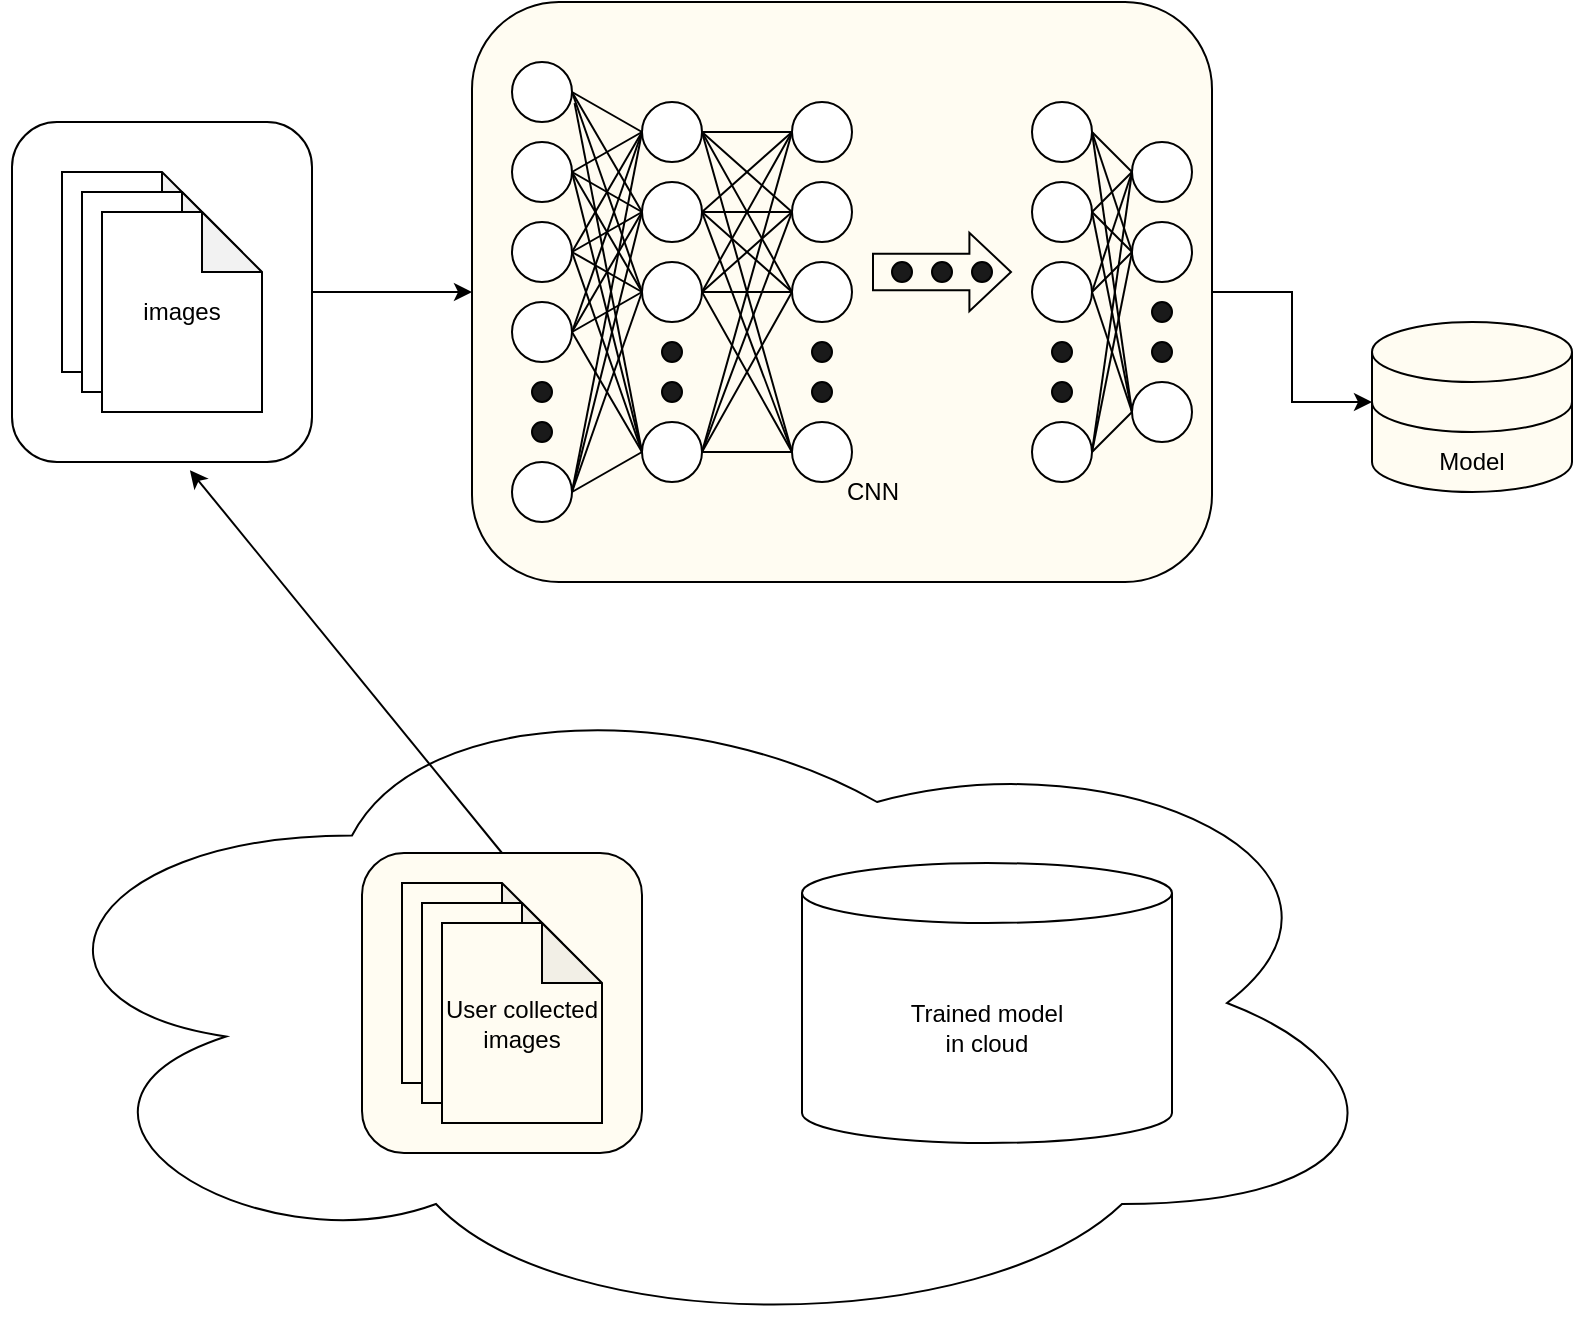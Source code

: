<mxfile version="20.3.3" type="github">
  <diagram id="wiXpB0R6hGRi7Ds9r7dI" name="Page-1">
    <mxGraphModel dx="1360" dy="766" grid="1" gridSize="10" guides="1" tooltips="1" connect="1" arrows="1" fold="1" page="1" pageScale="1" pageWidth="850" pageHeight="1100" math="0" shadow="0">
      <root>
        <mxCell id="0" />
        <mxCell id="1" parent="0" />
        <mxCell id="cO-cEEbj9-mgOrdGgHa7-172" value="" style="group" vertex="1" connectable="0" parent="1">
          <mxGeometry x="35" y="50" width="780" height="290" as="geometry" />
        </mxCell>
        <mxCell id="cO-cEEbj9-mgOrdGgHa7-8" value="" style="group" vertex="1" connectable="0" parent="cO-cEEbj9-mgOrdGgHa7-172">
          <mxGeometry y="60" width="150" height="170" as="geometry" />
        </mxCell>
        <mxCell id="cO-cEEbj9-mgOrdGgHa7-5" value="" style="rounded=1;whiteSpace=wrap;html=1;" vertex="1" parent="cO-cEEbj9-mgOrdGgHa7-8">
          <mxGeometry width="150" height="170" as="geometry" />
        </mxCell>
        <mxCell id="cO-cEEbj9-mgOrdGgHa7-2" value="" style="shape=note;whiteSpace=wrap;html=1;backgroundOutline=1;darkOpacity=0.05;" vertex="1" parent="cO-cEEbj9-mgOrdGgHa7-8">
          <mxGeometry x="25" y="25" width="80" height="100" as="geometry" />
        </mxCell>
        <mxCell id="cO-cEEbj9-mgOrdGgHa7-3" value="" style="shape=note;whiteSpace=wrap;html=1;backgroundOutline=1;darkOpacity=0.05;" vertex="1" parent="cO-cEEbj9-mgOrdGgHa7-8">
          <mxGeometry x="35" y="35" width="80" height="100" as="geometry" />
        </mxCell>
        <mxCell id="cO-cEEbj9-mgOrdGgHa7-4" value="images" style="shape=note;whiteSpace=wrap;html=1;backgroundOutline=1;darkOpacity=0.05;" vertex="1" parent="cO-cEEbj9-mgOrdGgHa7-8">
          <mxGeometry x="45" y="45" width="80" height="100" as="geometry" />
        </mxCell>
        <mxCell id="cO-cEEbj9-mgOrdGgHa7-165" value="" style="group" vertex="1" connectable="0" parent="cO-cEEbj9-mgOrdGgHa7-172">
          <mxGeometry x="680" y="160" width="100" height="85" as="geometry" />
        </mxCell>
        <mxCell id="cO-cEEbj9-mgOrdGgHa7-162" value="" style="shape=cylinder3;whiteSpace=wrap;html=1;boundedLbl=1;backgroundOutline=1;size=15;fillColor=#FFFCF2;" vertex="1" parent="cO-cEEbj9-mgOrdGgHa7-165">
          <mxGeometry y="5" width="100" height="80" as="geometry" />
        </mxCell>
        <mxCell id="cO-cEEbj9-mgOrdGgHa7-164" value="" style="shape=cylinder3;whiteSpace=wrap;html=1;boundedLbl=1;backgroundOutline=1;size=15;fillColor=#FFFCF2;" vertex="1" parent="cO-cEEbj9-mgOrdGgHa7-165">
          <mxGeometry width="100" height="55" as="geometry" />
        </mxCell>
        <mxCell id="cO-cEEbj9-mgOrdGgHa7-166" value="Model" style="text;html=1;strokeColor=none;fillColor=none;align=center;verticalAlign=middle;whiteSpace=wrap;rounded=0;" vertex="1" parent="cO-cEEbj9-mgOrdGgHa7-165">
          <mxGeometry x="20" y="55" width="60" height="30" as="geometry" />
        </mxCell>
        <mxCell id="cO-cEEbj9-mgOrdGgHa7-169" value="" style="group" vertex="1" connectable="0" parent="cO-cEEbj9-mgOrdGgHa7-172">
          <mxGeometry x="230" width="370" height="290" as="geometry" />
        </mxCell>
        <mxCell id="cO-cEEbj9-mgOrdGgHa7-167" value="" style="rounded=1;whiteSpace=wrap;html=1;fillColor=#FFFCF2;" vertex="1" parent="cO-cEEbj9-mgOrdGgHa7-169">
          <mxGeometry width="370" height="290" as="geometry" />
        </mxCell>
        <mxCell id="cO-cEEbj9-mgOrdGgHa7-160" value="" style="group" vertex="1" connectable="0" parent="cO-cEEbj9-mgOrdGgHa7-169">
          <mxGeometry x="20" y="30" width="340" height="230" as="geometry" />
        </mxCell>
        <mxCell id="cO-cEEbj9-mgOrdGgHa7-86" value="" style="group" vertex="1" connectable="0" parent="cO-cEEbj9-mgOrdGgHa7-160">
          <mxGeometry x="190" y="100" width="50" height="10" as="geometry" />
        </mxCell>
        <mxCell id="cO-cEEbj9-mgOrdGgHa7-84" value="" style="group" vertex="1" connectable="0" parent="cO-cEEbj9-mgOrdGgHa7-86">
          <mxGeometry width="50" height="10" as="geometry" />
        </mxCell>
        <mxCell id="cO-cEEbj9-mgOrdGgHa7-72" value="" style="ellipse;whiteSpace=wrap;html=1;aspect=fixed;fillColor=#1A1A1A;" vertex="1" parent="cO-cEEbj9-mgOrdGgHa7-84">
          <mxGeometry width="10" height="10" as="geometry" />
        </mxCell>
        <mxCell id="cO-cEEbj9-mgOrdGgHa7-73" value="" style="ellipse;whiteSpace=wrap;html=1;aspect=fixed;fillColor=#1A1A1A;" vertex="1" parent="cO-cEEbj9-mgOrdGgHa7-84">
          <mxGeometry x="20" width="10" height="10" as="geometry" />
        </mxCell>
        <mxCell id="cO-cEEbj9-mgOrdGgHa7-75" value="" style="ellipse;whiteSpace=wrap;html=1;aspect=fixed;fillColor=#1A1A1A;" vertex="1" parent="cO-cEEbj9-mgOrdGgHa7-84">
          <mxGeometry x="40" width="10" height="10" as="geometry" />
        </mxCell>
        <mxCell id="cO-cEEbj9-mgOrdGgHa7-145" value="" style="shape=flexArrow;endArrow=classic;html=1;rounded=0;width=18.286;endSize=6.6;" edge="1" parent="cO-cEEbj9-mgOrdGgHa7-84">
          <mxGeometry width="50" height="50" relative="1" as="geometry">
            <mxPoint x="-10" y="5" as="sourcePoint" />
            <mxPoint x="60" y="5" as="targetPoint" />
          </mxGeometry>
        </mxCell>
        <mxCell id="cO-cEEbj9-mgOrdGgHa7-85" style="edgeStyle=orthogonalEdgeStyle;rounded=0;orthogonalLoop=1;jettySize=auto;html=1;exitX=0;exitY=0;exitDx=0;exitDy=0;" edge="1" parent="cO-cEEbj9-mgOrdGgHa7-86" source="cO-cEEbj9-mgOrdGgHa7-73">
          <mxGeometry relative="1" as="geometry">
            <mxPoint x="21.286" y="1.714" as="targetPoint" />
          </mxGeometry>
        </mxCell>
        <mxCell id="cO-cEEbj9-mgOrdGgHa7-158" value="" style="group" vertex="1" connectable="0" parent="cO-cEEbj9-mgOrdGgHa7-160">
          <mxGeometry x="260" y="20" width="80" height="190" as="geometry" />
        </mxCell>
        <mxCell id="cO-cEEbj9-mgOrdGgHa7-47" value="" style="group" vertex="1" connectable="0" parent="cO-cEEbj9-mgOrdGgHa7-158">
          <mxGeometry x="50" y="20" width="30" height="150" as="geometry" />
        </mxCell>
        <mxCell id="cO-cEEbj9-mgOrdGgHa7-19" value="" style="ellipse;whiteSpace=wrap;html=1;aspect=fixed;" vertex="1" parent="cO-cEEbj9-mgOrdGgHa7-47">
          <mxGeometry y="120" width="30" height="30" as="geometry" />
        </mxCell>
        <mxCell id="cO-cEEbj9-mgOrdGgHa7-29" value="" style="ellipse;whiteSpace=wrap;html=1;aspect=fixed;" vertex="1" parent="cO-cEEbj9-mgOrdGgHa7-47">
          <mxGeometry width="30" height="30" as="geometry" />
        </mxCell>
        <mxCell id="cO-cEEbj9-mgOrdGgHa7-30" value="" style="ellipse;whiteSpace=wrap;html=1;aspect=fixed;" vertex="1" parent="cO-cEEbj9-mgOrdGgHa7-47">
          <mxGeometry y="40" width="30" height="30" as="geometry" />
        </mxCell>
        <mxCell id="cO-cEEbj9-mgOrdGgHa7-65" value="" style="group" vertex="1" connectable="0" parent="cO-cEEbj9-mgOrdGgHa7-47">
          <mxGeometry x="10" y="80" width="10" height="30" as="geometry" />
        </mxCell>
        <mxCell id="cO-cEEbj9-mgOrdGgHa7-66" value="" style="ellipse;whiteSpace=wrap;html=1;aspect=fixed;fillColor=#1A1A1A;" vertex="1" parent="cO-cEEbj9-mgOrdGgHa7-65">
          <mxGeometry width="10" height="10" as="geometry" />
        </mxCell>
        <mxCell id="cO-cEEbj9-mgOrdGgHa7-67" value="" style="ellipse;whiteSpace=wrap;html=1;aspect=fixed;fillColor=#1A1A1A;" vertex="1" parent="cO-cEEbj9-mgOrdGgHa7-65">
          <mxGeometry y="20" width="10" height="10" as="geometry" />
        </mxCell>
        <mxCell id="cO-cEEbj9-mgOrdGgHa7-88" value="" style="group" vertex="1" connectable="0" parent="cO-cEEbj9-mgOrdGgHa7-158">
          <mxGeometry width="30" height="190" as="geometry" />
        </mxCell>
        <mxCell id="cO-cEEbj9-mgOrdGgHa7-89" value="" style="ellipse;whiteSpace=wrap;html=1;aspect=fixed;" vertex="1" parent="cO-cEEbj9-mgOrdGgHa7-88">
          <mxGeometry y="80" width="30" height="30" as="geometry" />
        </mxCell>
        <mxCell id="cO-cEEbj9-mgOrdGgHa7-90" value="" style="ellipse;whiteSpace=wrap;html=1;aspect=fixed;" vertex="1" parent="cO-cEEbj9-mgOrdGgHa7-88">
          <mxGeometry width="30" height="30" as="geometry" />
        </mxCell>
        <mxCell id="cO-cEEbj9-mgOrdGgHa7-91" value="" style="ellipse;whiteSpace=wrap;html=1;aspect=fixed;" vertex="1" parent="cO-cEEbj9-mgOrdGgHa7-88">
          <mxGeometry y="40" width="30" height="30" as="geometry" />
        </mxCell>
        <mxCell id="cO-cEEbj9-mgOrdGgHa7-92" value="" style="ellipse;whiteSpace=wrap;html=1;aspect=fixed;" vertex="1" parent="cO-cEEbj9-mgOrdGgHa7-88">
          <mxGeometry y="160" width="30" height="30" as="geometry" />
        </mxCell>
        <mxCell id="cO-cEEbj9-mgOrdGgHa7-93" value="" style="group" vertex="1" connectable="0" parent="cO-cEEbj9-mgOrdGgHa7-88">
          <mxGeometry x="10" y="120" width="10" height="30" as="geometry" />
        </mxCell>
        <mxCell id="cO-cEEbj9-mgOrdGgHa7-94" value="" style="ellipse;whiteSpace=wrap;html=1;aspect=fixed;fillColor=#1A1A1A;" vertex="1" parent="cO-cEEbj9-mgOrdGgHa7-93">
          <mxGeometry width="10" height="10" as="geometry" />
        </mxCell>
        <mxCell id="cO-cEEbj9-mgOrdGgHa7-95" value="" style="ellipse;whiteSpace=wrap;html=1;aspect=fixed;fillColor=#1A1A1A;" vertex="1" parent="cO-cEEbj9-mgOrdGgHa7-93">
          <mxGeometry y="20" width="10" height="10" as="geometry" />
        </mxCell>
        <mxCell id="cO-cEEbj9-mgOrdGgHa7-146" value="" style="endArrow=none;html=1;rounded=0;exitX=1;exitY=0.5;exitDx=0;exitDy=0;entryX=0;entryY=0.5;entryDx=0;entryDy=0;" edge="1" parent="cO-cEEbj9-mgOrdGgHa7-158" source="cO-cEEbj9-mgOrdGgHa7-90" target="cO-cEEbj9-mgOrdGgHa7-29">
          <mxGeometry width="50" height="50" relative="1" as="geometry">
            <mxPoint x="-180" y="60" as="sourcePoint" />
            <mxPoint x="-130" y="10" as="targetPoint" />
          </mxGeometry>
        </mxCell>
        <mxCell id="cO-cEEbj9-mgOrdGgHa7-147" value="" style="endArrow=none;html=1;rounded=0;exitX=1;exitY=0.5;exitDx=0;exitDy=0;entryX=0;entryY=0.5;entryDx=0;entryDy=0;" edge="1" parent="cO-cEEbj9-mgOrdGgHa7-158" source="cO-cEEbj9-mgOrdGgHa7-91" target="cO-cEEbj9-mgOrdGgHa7-29">
          <mxGeometry width="50" height="50" relative="1" as="geometry">
            <mxPoint x="40.0" y="25" as="sourcePoint" />
            <mxPoint x="60.0" y="45" as="targetPoint" />
          </mxGeometry>
        </mxCell>
        <mxCell id="cO-cEEbj9-mgOrdGgHa7-148" value="" style="endArrow=none;html=1;rounded=0;exitX=1;exitY=0.5;exitDx=0;exitDy=0;entryX=0;entryY=0.5;entryDx=0;entryDy=0;" edge="1" parent="cO-cEEbj9-mgOrdGgHa7-158" source="cO-cEEbj9-mgOrdGgHa7-89" target="cO-cEEbj9-mgOrdGgHa7-29">
          <mxGeometry width="50" height="50" relative="1" as="geometry">
            <mxPoint x="40.0" y="65" as="sourcePoint" />
            <mxPoint x="60.0" y="45" as="targetPoint" />
          </mxGeometry>
        </mxCell>
        <mxCell id="cO-cEEbj9-mgOrdGgHa7-149" value="" style="endArrow=none;html=1;rounded=0;exitX=1;exitY=0.5;exitDx=0;exitDy=0;entryX=0;entryY=0.5;entryDx=0;entryDy=0;" edge="1" parent="cO-cEEbj9-mgOrdGgHa7-158" source="cO-cEEbj9-mgOrdGgHa7-92" target="cO-cEEbj9-mgOrdGgHa7-29">
          <mxGeometry width="50" height="50" relative="1" as="geometry">
            <mxPoint x="40.0" y="105" as="sourcePoint" />
            <mxPoint x="60.0" y="45" as="targetPoint" />
          </mxGeometry>
        </mxCell>
        <mxCell id="cO-cEEbj9-mgOrdGgHa7-150" value="" style="endArrow=none;html=1;rounded=0;exitX=0;exitY=0.5;exitDx=0;exitDy=0;entryX=1;entryY=0.5;entryDx=0;entryDy=0;" edge="1" parent="cO-cEEbj9-mgOrdGgHa7-158" source="cO-cEEbj9-mgOrdGgHa7-19" target="cO-cEEbj9-mgOrdGgHa7-90">
          <mxGeometry width="50" height="50" relative="1" as="geometry">
            <mxPoint x="40.0" y="185" as="sourcePoint" />
            <mxPoint x="60.0" y="45" as="targetPoint" />
          </mxGeometry>
        </mxCell>
        <mxCell id="cO-cEEbj9-mgOrdGgHa7-151" value="" style="endArrow=none;html=1;rounded=0;exitX=0;exitY=0.5;exitDx=0;exitDy=0;entryX=1;entryY=0.5;entryDx=0;entryDy=0;" edge="1" parent="cO-cEEbj9-mgOrdGgHa7-158" source="cO-cEEbj9-mgOrdGgHa7-19" target="cO-cEEbj9-mgOrdGgHa7-91">
          <mxGeometry width="50" height="50" relative="1" as="geometry">
            <mxPoint x="60.0" y="165" as="sourcePoint" />
            <mxPoint x="40.0" y="25" as="targetPoint" />
          </mxGeometry>
        </mxCell>
        <mxCell id="cO-cEEbj9-mgOrdGgHa7-152" value="" style="endArrow=none;html=1;rounded=0;exitX=0;exitY=0.5;exitDx=0;exitDy=0;entryX=1;entryY=0.5;entryDx=0;entryDy=0;" edge="1" parent="cO-cEEbj9-mgOrdGgHa7-158" source="cO-cEEbj9-mgOrdGgHa7-19" target="cO-cEEbj9-mgOrdGgHa7-89">
          <mxGeometry width="50" height="50" relative="1" as="geometry">
            <mxPoint x="60.0" y="165" as="sourcePoint" />
            <mxPoint x="40.0" y="65" as="targetPoint" />
          </mxGeometry>
        </mxCell>
        <mxCell id="cO-cEEbj9-mgOrdGgHa7-153" value="" style="endArrow=none;html=1;rounded=0;exitX=0;exitY=0.5;exitDx=0;exitDy=0;entryX=1;entryY=0.5;entryDx=0;entryDy=0;" edge="1" parent="cO-cEEbj9-mgOrdGgHa7-158" source="cO-cEEbj9-mgOrdGgHa7-19" target="cO-cEEbj9-mgOrdGgHa7-92">
          <mxGeometry width="50" height="50" relative="1" as="geometry">
            <mxPoint x="60.0" y="165" as="sourcePoint" />
            <mxPoint x="40.0" y="105" as="targetPoint" />
          </mxGeometry>
        </mxCell>
        <mxCell id="cO-cEEbj9-mgOrdGgHa7-154" value="" style="endArrow=none;html=1;rounded=0;exitX=0;exitY=0.5;exitDx=0;exitDy=0;entryX=1;entryY=0.5;entryDx=0;entryDy=0;" edge="1" parent="cO-cEEbj9-mgOrdGgHa7-158" source="cO-cEEbj9-mgOrdGgHa7-30" target="cO-cEEbj9-mgOrdGgHa7-89">
          <mxGeometry width="50" height="50" relative="1" as="geometry">
            <mxPoint x="60.0" y="165" as="sourcePoint" />
            <mxPoint x="40.0" y="185" as="targetPoint" />
          </mxGeometry>
        </mxCell>
        <mxCell id="cO-cEEbj9-mgOrdGgHa7-155" value="" style="endArrow=none;html=1;rounded=0;exitX=0;exitY=0.5;exitDx=0;exitDy=0;entryX=1;entryY=0.5;entryDx=0;entryDy=0;" edge="1" parent="cO-cEEbj9-mgOrdGgHa7-158" source="cO-cEEbj9-mgOrdGgHa7-30" target="cO-cEEbj9-mgOrdGgHa7-92">
          <mxGeometry width="50" height="50" relative="1" as="geometry">
            <mxPoint x="60.0" y="85" as="sourcePoint" />
            <mxPoint x="40.0" y="105" as="targetPoint" />
          </mxGeometry>
        </mxCell>
        <mxCell id="cO-cEEbj9-mgOrdGgHa7-156" value="" style="endArrow=none;html=1;rounded=0;exitX=0;exitY=0.5;exitDx=0;exitDy=0;entryX=1;entryY=0.5;entryDx=0;entryDy=0;" edge="1" parent="cO-cEEbj9-mgOrdGgHa7-158" source="cO-cEEbj9-mgOrdGgHa7-30" target="cO-cEEbj9-mgOrdGgHa7-91">
          <mxGeometry width="50" height="50" relative="1" as="geometry">
            <mxPoint x="60.0" y="85" as="sourcePoint" />
            <mxPoint x="40.0" y="185" as="targetPoint" />
          </mxGeometry>
        </mxCell>
        <mxCell id="cO-cEEbj9-mgOrdGgHa7-157" value="" style="endArrow=none;html=1;rounded=0;exitX=0;exitY=0.5;exitDx=0;exitDy=0;entryX=1;entryY=0.5;entryDx=0;entryDy=0;" edge="1" parent="cO-cEEbj9-mgOrdGgHa7-158" source="cO-cEEbj9-mgOrdGgHa7-30" target="cO-cEEbj9-mgOrdGgHa7-90">
          <mxGeometry width="50" height="50" relative="1" as="geometry">
            <mxPoint x="60.0" y="85" as="sourcePoint" />
            <mxPoint x="40.0" y="65" as="targetPoint" />
          </mxGeometry>
        </mxCell>
        <mxCell id="cO-cEEbj9-mgOrdGgHa7-159" value="" style="group" vertex="1" connectable="0" parent="cO-cEEbj9-mgOrdGgHa7-160">
          <mxGeometry width="170" height="230" as="geometry" />
        </mxCell>
        <mxCell id="cO-cEEbj9-mgOrdGgHa7-68" value="" style="group" vertex="1" connectable="0" parent="cO-cEEbj9-mgOrdGgHa7-159">
          <mxGeometry width="30" height="230" as="geometry" />
        </mxCell>
        <mxCell id="cO-cEEbj9-mgOrdGgHa7-14" value="" style="ellipse;whiteSpace=wrap;html=1;aspect=fixed;" vertex="1" parent="cO-cEEbj9-mgOrdGgHa7-68">
          <mxGeometry y="80" width="30" height="30" as="geometry" />
        </mxCell>
        <mxCell id="cO-cEEbj9-mgOrdGgHa7-20" value="" style="ellipse;whiteSpace=wrap;html=1;aspect=fixed;" vertex="1" parent="cO-cEEbj9-mgOrdGgHa7-68">
          <mxGeometry y="120" width="30" height="30" as="geometry" />
        </mxCell>
        <mxCell id="cO-cEEbj9-mgOrdGgHa7-21" value="" style="ellipse;whiteSpace=wrap;html=1;aspect=fixed;" vertex="1" parent="cO-cEEbj9-mgOrdGgHa7-68">
          <mxGeometry y="40" width="30" height="30" as="geometry" />
        </mxCell>
        <mxCell id="cO-cEEbj9-mgOrdGgHa7-27" value="" style="ellipse;whiteSpace=wrap;html=1;aspect=fixed;" vertex="1" parent="cO-cEEbj9-mgOrdGgHa7-68">
          <mxGeometry width="30" height="30" as="geometry" />
        </mxCell>
        <mxCell id="cO-cEEbj9-mgOrdGgHa7-28" value="" style="ellipse;whiteSpace=wrap;html=1;aspect=fixed;" vertex="1" parent="cO-cEEbj9-mgOrdGgHa7-68">
          <mxGeometry y="200" width="30" height="30" as="geometry" />
        </mxCell>
        <mxCell id="cO-cEEbj9-mgOrdGgHa7-61" value="" style="group" vertex="1" connectable="0" parent="cO-cEEbj9-mgOrdGgHa7-68">
          <mxGeometry x="10" y="160" width="10" height="30" as="geometry" />
        </mxCell>
        <mxCell id="cO-cEEbj9-mgOrdGgHa7-48" value="" style="ellipse;whiteSpace=wrap;html=1;aspect=fixed;fillColor=#1A1A1A;" vertex="1" parent="cO-cEEbj9-mgOrdGgHa7-61">
          <mxGeometry width="10" height="10" as="geometry" />
        </mxCell>
        <mxCell id="cO-cEEbj9-mgOrdGgHa7-49" value="" style="ellipse;whiteSpace=wrap;html=1;aspect=fixed;fillColor=#1A1A1A;" vertex="1" parent="cO-cEEbj9-mgOrdGgHa7-61">
          <mxGeometry y="20" width="10" height="10" as="geometry" />
        </mxCell>
        <mxCell id="cO-cEEbj9-mgOrdGgHa7-69" value="" style="group" vertex="1" connectable="0" parent="cO-cEEbj9-mgOrdGgHa7-159">
          <mxGeometry x="65" y="20" width="30" height="190" as="geometry" />
        </mxCell>
        <mxCell id="cO-cEEbj9-mgOrdGgHa7-15" value="" style="ellipse;whiteSpace=wrap;html=1;aspect=fixed;" vertex="1" parent="cO-cEEbj9-mgOrdGgHa7-69">
          <mxGeometry y="80" width="30" height="30" as="geometry" />
        </mxCell>
        <mxCell id="cO-cEEbj9-mgOrdGgHa7-16" value="" style="ellipse;whiteSpace=wrap;html=1;aspect=fixed;" vertex="1" parent="cO-cEEbj9-mgOrdGgHa7-69">
          <mxGeometry width="30" height="30" as="geometry" />
        </mxCell>
        <mxCell id="cO-cEEbj9-mgOrdGgHa7-18" value="" style="ellipse;whiteSpace=wrap;html=1;aspect=fixed;" vertex="1" parent="cO-cEEbj9-mgOrdGgHa7-69">
          <mxGeometry y="40" width="30" height="30" as="geometry" />
        </mxCell>
        <mxCell id="cO-cEEbj9-mgOrdGgHa7-26" value="" style="ellipse;whiteSpace=wrap;html=1;aspect=fixed;" vertex="1" parent="cO-cEEbj9-mgOrdGgHa7-69">
          <mxGeometry y="160" width="30" height="30" as="geometry" />
        </mxCell>
        <mxCell id="cO-cEEbj9-mgOrdGgHa7-62" value="" style="group" vertex="1" connectable="0" parent="cO-cEEbj9-mgOrdGgHa7-69">
          <mxGeometry x="10" y="120" width="10" height="30" as="geometry" />
        </mxCell>
        <mxCell id="cO-cEEbj9-mgOrdGgHa7-63" value="" style="ellipse;whiteSpace=wrap;html=1;aspect=fixed;fillColor=#1A1A1A;" vertex="1" parent="cO-cEEbj9-mgOrdGgHa7-62">
          <mxGeometry width="10" height="10" as="geometry" />
        </mxCell>
        <mxCell id="cO-cEEbj9-mgOrdGgHa7-64" value="" style="ellipse;whiteSpace=wrap;html=1;aspect=fixed;fillColor=#1A1A1A;" vertex="1" parent="cO-cEEbj9-mgOrdGgHa7-62">
          <mxGeometry y="20" width="10" height="10" as="geometry" />
        </mxCell>
        <mxCell id="cO-cEEbj9-mgOrdGgHa7-76" value="" style="group" vertex="1" connectable="0" parent="cO-cEEbj9-mgOrdGgHa7-159">
          <mxGeometry x="140" y="20" width="30" height="190" as="geometry" />
        </mxCell>
        <mxCell id="cO-cEEbj9-mgOrdGgHa7-77" value="" style="ellipse;whiteSpace=wrap;html=1;aspect=fixed;" vertex="1" parent="cO-cEEbj9-mgOrdGgHa7-76">
          <mxGeometry y="80" width="30" height="30" as="geometry" />
        </mxCell>
        <mxCell id="cO-cEEbj9-mgOrdGgHa7-78" value="" style="ellipse;whiteSpace=wrap;html=1;aspect=fixed;" vertex="1" parent="cO-cEEbj9-mgOrdGgHa7-76">
          <mxGeometry width="30" height="30" as="geometry" />
        </mxCell>
        <mxCell id="cO-cEEbj9-mgOrdGgHa7-79" value="" style="ellipse;whiteSpace=wrap;html=1;aspect=fixed;" vertex="1" parent="cO-cEEbj9-mgOrdGgHa7-76">
          <mxGeometry y="40" width="30" height="30" as="geometry" />
        </mxCell>
        <mxCell id="cO-cEEbj9-mgOrdGgHa7-80" value="" style="ellipse;whiteSpace=wrap;html=1;aspect=fixed;" vertex="1" parent="cO-cEEbj9-mgOrdGgHa7-76">
          <mxGeometry y="160" width="30" height="30" as="geometry" />
        </mxCell>
        <mxCell id="cO-cEEbj9-mgOrdGgHa7-81" value="" style="group" vertex="1" connectable="0" parent="cO-cEEbj9-mgOrdGgHa7-76">
          <mxGeometry x="10" y="120" width="10" height="30" as="geometry" />
        </mxCell>
        <mxCell id="cO-cEEbj9-mgOrdGgHa7-82" value="" style="ellipse;whiteSpace=wrap;html=1;aspect=fixed;fillColor=#1A1A1A;" vertex="1" parent="cO-cEEbj9-mgOrdGgHa7-81">
          <mxGeometry width="10" height="10" as="geometry" />
        </mxCell>
        <mxCell id="cO-cEEbj9-mgOrdGgHa7-83" value="" style="ellipse;whiteSpace=wrap;html=1;aspect=fixed;fillColor=#1A1A1A;" vertex="1" parent="cO-cEEbj9-mgOrdGgHa7-81">
          <mxGeometry y="20" width="10" height="10" as="geometry" />
        </mxCell>
        <mxCell id="cO-cEEbj9-mgOrdGgHa7-109" value="" style="endArrow=none;html=1;rounded=0;exitX=1;exitY=0.5;exitDx=0;exitDy=0;entryX=0;entryY=0.5;entryDx=0;entryDy=0;" edge="1" parent="cO-cEEbj9-mgOrdGgHa7-159" source="cO-cEEbj9-mgOrdGgHa7-27" target="cO-cEEbj9-mgOrdGgHa7-16">
          <mxGeometry width="50" height="50" relative="1" as="geometry">
            <mxPoint x="80" y="80" as="sourcePoint" />
            <mxPoint x="130" y="30" as="targetPoint" />
          </mxGeometry>
        </mxCell>
        <mxCell id="cO-cEEbj9-mgOrdGgHa7-110" value="" style="endArrow=none;html=1;rounded=0;exitX=1;exitY=0.5;exitDx=0;exitDy=0;entryX=0;entryY=0.5;entryDx=0;entryDy=0;" edge="1" parent="cO-cEEbj9-mgOrdGgHa7-159" source="cO-cEEbj9-mgOrdGgHa7-27" target="cO-cEEbj9-mgOrdGgHa7-18">
          <mxGeometry width="50" height="50" relative="1" as="geometry">
            <mxPoint x="40" y="25" as="sourcePoint" />
            <mxPoint x="75" y="45" as="targetPoint" />
          </mxGeometry>
        </mxCell>
        <mxCell id="cO-cEEbj9-mgOrdGgHa7-111" value="" style="endArrow=none;html=1;rounded=0;exitX=1;exitY=0.5;exitDx=0;exitDy=0;entryX=0;entryY=0.5;entryDx=0;entryDy=0;" edge="1" parent="cO-cEEbj9-mgOrdGgHa7-159" source="cO-cEEbj9-mgOrdGgHa7-27" target="cO-cEEbj9-mgOrdGgHa7-15">
          <mxGeometry width="50" height="50" relative="1" as="geometry">
            <mxPoint x="40" y="25" as="sourcePoint" />
            <mxPoint x="75" y="85" as="targetPoint" />
          </mxGeometry>
        </mxCell>
        <mxCell id="cO-cEEbj9-mgOrdGgHa7-112" value="" style="endArrow=none;html=1;rounded=0;exitX=1.043;exitY=0.686;exitDx=0;exitDy=0;entryX=0;entryY=0.5;entryDx=0;entryDy=0;exitPerimeter=0;" edge="1" parent="cO-cEEbj9-mgOrdGgHa7-159" source="cO-cEEbj9-mgOrdGgHa7-27" target="cO-cEEbj9-mgOrdGgHa7-26">
          <mxGeometry width="50" height="50" relative="1" as="geometry">
            <mxPoint x="40" y="25" as="sourcePoint" />
            <mxPoint x="75" y="125" as="targetPoint" />
          </mxGeometry>
        </mxCell>
        <mxCell id="cO-cEEbj9-mgOrdGgHa7-113" value="" style="endArrow=none;html=1;rounded=0;exitX=1;exitY=0.5;exitDx=0;exitDy=0;entryX=0;entryY=0.5;entryDx=0;entryDy=0;" edge="1" parent="cO-cEEbj9-mgOrdGgHa7-159" source="cO-cEEbj9-mgOrdGgHa7-21" target="cO-cEEbj9-mgOrdGgHa7-26">
          <mxGeometry width="50" height="50" relative="1" as="geometry">
            <mxPoint x="41.29" y="30.58" as="sourcePoint" />
            <mxPoint x="75" y="205" as="targetPoint" />
          </mxGeometry>
        </mxCell>
        <mxCell id="cO-cEEbj9-mgOrdGgHa7-114" value="" style="endArrow=none;html=1;rounded=0;entryX=0;entryY=0.5;entryDx=0;entryDy=0;exitX=1;exitY=0.5;exitDx=0;exitDy=0;" edge="1" parent="cO-cEEbj9-mgOrdGgHa7-159" source="cO-cEEbj9-mgOrdGgHa7-21" target="cO-cEEbj9-mgOrdGgHa7-15">
          <mxGeometry width="50" height="50" relative="1" as="geometry">
            <mxPoint x="30" y="60" as="sourcePoint" />
            <mxPoint x="75" y="205" as="targetPoint" />
          </mxGeometry>
        </mxCell>
        <mxCell id="cO-cEEbj9-mgOrdGgHa7-115" value="" style="endArrow=none;html=1;rounded=0;entryX=0;entryY=0.5;entryDx=0;entryDy=0;exitX=1;exitY=0.5;exitDx=0;exitDy=0;" edge="1" parent="cO-cEEbj9-mgOrdGgHa7-159" source="cO-cEEbj9-mgOrdGgHa7-21" target="cO-cEEbj9-mgOrdGgHa7-16">
          <mxGeometry width="50" height="50" relative="1" as="geometry">
            <mxPoint x="40" y="70" as="sourcePoint" />
            <mxPoint x="75" y="125" as="targetPoint" />
          </mxGeometry>
        </mxCell>
        <mxCell id="cO-cEEbj9-mgOrdGgHa7-116" value="" style="endArrow=none;html=1;rounded=0;entryX=0;entryY=0.5;entryDx=0;entryDy=0;exitX=1;exitY=0.5;exitDx=0;exitDy=0;" edge="1" parent="cO-cEEbj9-mgOrdGgHa7-159" source="cO-cEEbj9-mgOrdGgHa7-21" target="cO-cEEbj9-mgOrdGgHa7-18">
          <mxGeometry width="50" height="50" relative="1" as="geometry">
            <mxPoint x="40" y="65" as="sourcePoint" />
            <mxPoint x="75" y="45" as="targetPoint" />
          </mxGeometry>
        </mxCell>
        <mxCell id="cO-cEEbj9-mgOrdGgHa7-117" value="" style="endArrow=none;html=1;rounded=0;entryX=0;entryY=0.5;entryDx=0;entryDy=0;exitX=1;exitY=0.5;exitDx=0;exitDy=0;" edge="1" parent="cO-cEEbj9-mgOrdGgHa7-159" source="cO-cEEbj9-mgOrdGgHa7-14" target="cO-cEEbj9-mgOrdGgHa7-18">
          <mxGeometry width="50" height="50" relative="1" as="geometry">
            <mxPoint x="40" y="65" as="sourcePoint" />
            <mxPoint x="75" y="85" as="targetPoint" />
          </mxGeometry>
        </mxCell>
        <mxCell id="cO-cEEbj9-mgOrdGgHa7-118" value="" style="endArrow=none;html=1;rounded=0;entryX=0;entryY=0.5;entryDx=0;entryDy=0;exitX=1;exitY=0.5;exitDx=0;exitDy=0;" edge="1" parent="cO-cEEbj9-mgOrdGgHa7-159" source="cO-cEEbj9-mgOrdGgHa7-14" target="cO-cEEbj9-mgOrdGgHa7-16">
          <mxGeometry width="50" height="50" relative="1" as="geometry">
            <mxPoint x="40" y="105" as="sourcePoint" />
            <mxPoint x="75" y="85" as="targetPoint" />
          </mxGeometry>
        </mxCell>
        <mxCell id="cO-cEEbj9-mgOrdGgHa7-119" value="" style="endArrow=none;html=1;rounded=0;entryX=0;entryY=0.5;entryDx=0;entryDy=0;exitX=1;exitY=0.5;exitDx=0;exitDy=0;" edge="1" parent="cO-cEEbj9-mgOrdGgHa7-159" source="cO-cEEbj9-mgOrdGgHa7-14" target="cO-cEEbj9-mgOrdGgHa7-15">
          <mxGeometry width="50" height="50" relative="1" as="geometry">
            <mxPoint x="40" y="105" as="sourcePoint" />
            <mxPoint x="75" y="45" as="targetPoint" />
          </mxGeometry>
        </mxCell>
        <mxCell id="cO-cEEbj9-mgOrdGgHa7-120" value="" style="endArrow=none;html=1;rounded=0;entryX=0;entryY=0.5;entryDx=0;entryDy=0;exitX=1;exitY=0.5;exitDx=0;exitDy=0;" edge="1" parent="cO-cEEbj9-mgOrdGgHa7-159" source="cO-cEEbj9-mgOrdGgHa7-14" target="cO-cEEbj9-mgOrdGgHa7-26">
          <mxGeometry width="50" height="50" relative="1" as="geometry">
            <mxPoint x="40" y="105" as="sourcePoint" />
            <mxPoint x="75" y="125" as="targetPoint" />
          </mxGeometry>
        </mxCell>
        <mxCell id="cO-cEEbj9-mgOrdGgHa7-121" value="" style="endArrow=none;html=1;rounded=0;entryX=0;entryY=0.5;entryDx=0;entryDy=0;exitX=1;exitY=0.5;exitDx=0;exitDy=0;" edge="1" parent="cO-cEEbj9-mgOrdGgHa7-159" source="cO-cEEbj9-mgOrdGgHa7-20" target="cO-cEEbj9-mgOrdGgHa7-26">
          <mxGeometry width="50" height="50" relative="1" as="geometry">
            <mxPoint x="40" y="105" as="sourcePoint" />
            <mxPoint x="75" y="205" as="targetPoint" />
          </mxGeometry>
        </mxCell>
        <mxCell id="cO-cEEbj9-mgOrdGgHa7-122" value="" style="endArrow=none;html=1;rounded=0;entryX=0;entryY=0.5;entryDx=0;entryDy=0;exitX=1;exitY=0.5;exitDx=0;exitDy=0;" edge="1" parent="cO-cEEbj9-mgOrdGgHa7-159" source="cO-cEEbj9-mgOrdGgHa7-20" target="cO-cEEbj9-mgOrdGgHa7-15">
          <mxGeometry width="50" height="50" relative="1" as="geometry">
            <mxPoint x="40" y="145" as="sourcePoint" />
            <mxPoint x="75" y="205" as="targetPoint" />
          </mxGeometry>
        </mxCell>
        <mxCell id="cO-cEEbj9-mgOrdGgHa7-123" value="" style="endArrow=none;html=1;rounded=0;entryX=0;entryY=0.5;entryDx=0;entryDy=0;exitX=1;exitY=0.5;exitDx=0;exitDy=0;" edge="1" parent="cO-cEEbj9-mgOrdGgHa7-159" source="cO-cEEbj9-mgOrdGgHa7-20" target="cO-cEEbj9-mgOrdGgHa7-18">
          <mxGeometry width="50" height="50" relative="1" as="geometry">
            <mxPoint x="40" y="145" as="sourcePoint" />
            <mxPoint x="75" y="125" as="targetPoint" />
          </mxGeometry>
        </mxCell>
        <mxCell id="cO-cEEbj9-mgOrdGgHa7-124" value="" style="endArrow=none;html=1;rounded=0;entryX=0;entryY=0.5;entryDx=0;entryDy=0;exitX=1;exitY=0.5;exitDx=0;exitDy=0;" edge="1" parent="cO-cEEbj9-mgOrdGgHa7-159" source="cO-cEEbj9-mgOrdGgHa7-20" target="cO-cEEbj9-mgOrdGgHa7-16">
          <mxGeometry width="50" height="50" relative="1" as="geometry">
            <mxPoint x="40" y="145" as="sourcePoint" />
            <mxPoint x="75" y="85" as="targetPoint" />
          </mxGeometry>
        </mxCell>
        <mxCell id="cO-cEEbj9-mgOrdGgHa7-125" value="" style="endArrow=none;html=1;rounded=0;entryX=0;entryY=0.5;entryDx=0;entryDy=0;exitX=1;exitY=0.5;exitDx=0;exitDy=0;" edge="1" parent="cO-cEEbj9-mgOrdGgHa7-159" source="cO-cEEbj9-mgOrdGgHa7-28" target="cO-cEEbj9-mgOrdGgHa7-26">
          <mxGeometry width="50" height="50" relative="1" as="geometry">
            <mxPoint x="40" y="145" as="sourcePoint" />
            <mxPoint x="75" y="45" as="targetPoint" />
          </mxGeometry>
        </mxCell>
        <mxCell id="cO-cEEbj9-mgOrdGgHa7-126" value="" style="endArrow=none;html=1;rounded=0;entryX=0;entryY=0.5;entryDx=0;entryDy=0;exitX=1;exitY=0.5;exitDx=0;exitDy=0;" edge="1" parent="cO-cEEbj9-mgOrdGgHa7-159" source="cO-cEEbj9-mgOrdGgHa7-28" target="cO-cEEbj9-mgOrdGgHa7-15">
          <mxGeometry width="50" height="50" relative="1" as="geometry">
            <mxPoint x="40" y="225" as="sourcePoint" />
            <mxPoint x="75" y="205" as="targetPoint" />
          </mxGeometry>
        </mxCell>
        <mxCell id="cO-cEEbj9-mgOrdGgHa7-127" value="" style="endArrow=none;html=1;rounded=0;entryX=0;entryY=0.5;entryDx=0;entryDy=0;exitX=1;exitY=0.5;exitDx=0;exitDy=0;" edge="1" parent="cO-cEEbj9-mgOrdGgHa7-159" source="cO-cEEbj9-mgOrdGgHa7-28" target="cO-cEEbj9-mgOrdGgHa7-18">
          <mxGeometry width="50" height="50" relative="1" as="geometry">
            <mxPoint x="40" y="225" as="sourcePoint" />
            <mxPoint x="75" y="125" as="targetPoint" />
          </mxGeometry>
        </mxCell>
        <mxCell id="cO-cEEbj9-mgOrdGgHa7-128" value="" style="endArrow=none;html=1;rounded=0;entryX=0;entryY=0.5;entryDx=0;entryDy=0;exitX=1;exitY=0.5;exitDx=0;exitDy=0;" edge="1" parent="cO-cEEbj9-mgOrdGgHa7-159" source="cO-cEEbj9-mgOrdGgHa7-28" target="cO-cEEbj9-mgOrdGgHa7-16">
          <mxGeometry width="50" height="50" relative="1" as="geometry">
            <mxPoint x="40" y="225" as="sourcePoint" />
            <mxPoint x="75" y="85" as="targetPoint" />
          </mxGeometry>
        </mxCell>
        <mxCell id="cO-cEEbj9-mgOrdGgHa7-129" value="" style="endArrow=none;html=1;rounded=0;entryX=0;entryY=0.5;entryDx=0;entryDy=0;exitX=1;exitY=0.5;exitDx=0;exitDy=0;" edge="1" parent="cO-cEEbj9-mgOrdGgHa7-159" source="cO-cEEbj9-mgOrdGgHa7-26" target="cO-cEEbj9-mgOrdGgHa7-80">
          <mxGeometry width="50" height="50" relative="1" as="geometry">
            <mxPoint x="50" y="235" as="sourcePoint" />
            <mxPoint x="85" y="95" as="targetPoint" />
          </mxGeometry>
        </mxCell>
        <mxCell id="cO-cEEbj9-mgOrdGgHa7-130" value="" style="endArrow=none;html=1;rounded=0;entryX=0;entryY=0.5;entryDx=0;entryDy=0;exitX=1;exitY=0.5;exitDx=0;exitDy=0;" edge="1" parent="cO-cEEbj9-mgOrdGgHa7-159" source="cO-cEEbj9-mgOrdGgHa7-26" target="cO-cEEbj9-mgOrdGgHa7-77">
          <mxGeometry width="50" height="50" relative="1" as="geometry">
            <mxPoint x="105" y="205" as="sourcePoint" />
            <mxPoint x="150.0" y="205" as="targetPoint" />
          </mxGeometry>
        </mxCell>
        <mxCell id="cO-cEEbj9-mgOrdGgHa7-131" value="" style="endArrow=none;html=1;rounded=0;entryX=0;entryY=0.5;entryDx=0;entryDy=0;exitX=1;exitY=0.5;exitDx=0;exitDy=0;" edge="1" parent="cO-cEEbj9-mgOrdGgHa7-159" source="cO-cEEbj9-mgOrdGgHa7-26" target="cO-cEEbj9-mgOrdGgHa7-79">
          <mxGeometry width="50" height="50" relative="1" as="geometry">
            <mxPoint x="105" y="205" as="sourcePoint" />
            <mxPoint x="150.0" y="125" as="targetPoint" />
          </mxGeometry>
        </mxCell>
        <mxCell id="cO-cEEbj9-mgOrdGgHa7-132" value="" style="endArrow=none;html=1;rounded=0;entryX=0;entryY=0.5;entryDx=0;entryDy=0;exitX=1;exitY=0.5;exitDx=0;exitDy=0;" edge="1" parent="cO-cEEbj9-mgOrdGgHa7-159" source="cO-cEEbj9-mgOrdGgHa7-15" target="cO-cEEbj9-mgOrdGgHa7-78">
          <mxGeometry width="50" height="50" relative="1" as="geometry">
            <mxPoint x="105" y="205" as="sourcePoint" />
            <mxPoint x="150.0" y="85" as="targetPoint" />
          </mxGeometry>
        </mxCell>
        <mxCell id="cO-cEEbj9-mgOrdGgHa7-133" value="" style="endArrow=none;html=1;rounded=0;entryX=0;entryY=0.5;entryDx=0;entryDy=0;exitX=1;exitY=0.5;exitDx=0;exitDy=0;" edge="1" parent="cO-cEEbj9-mgOrdGgHa7-159" source="cO-cEEbj9-mgOrdGgHa7-18" target="cO-cEEbj9-mgOrdGgHa7-78">
          <mxGeometry width="50" height="50" relative="1" as="geometry">
            <mxPoint x="105" y="125" as="sourcePoint" />
            <mxPoint x="150.42" y="48.87" as="targetPoint" />
          </mxGeometry>
        </mxCell>
        <mxCell id="cO-cEEbj9-mgOrdGgHa7-134" value="" style="endArrow=none;html=1;rounded=0;entryX=0;entryY=0.5;entryDx=0;entryDy=0;exitX=1;exitY=0.5;exitDx=0;exitDy=0;" edge="1" parent="cO-cEEbj9-mgOrdGgHa7-159" source="cO-cEEbj9-mgOrdGgHa7-16" target="cO-cEEbj9-mgOrdGgHa7-79">
          <mxGeometry width="50" height="50" relative="1" as="geometry">
            <mxPoint x="105" y="85" as="sourcePoint" />
            <mxPoint x="150.0" y="45" as="targetPoint" />
          </mxGeometry>
        </mxCell>
        <mxCell id="cO-cEEbj9-mgOrdGgHa7-135" value="" style="endArrow=none;html=1;rounded=0;entryX=0;entryY=0.5;entryDx=0;entryDy=0;exitX=1;exitY=0.5;exitDx=0;exitDy=0;" edge="1" parent="cO-cEEbj9-mgOrdGgHa7-159" source="cO-cEEbj9-mgOrdGgHa7-16" target="cO-cEEbj9-mgOrdGgHa7-78">
          <mxGeometry width="50" height="50" relative="1" as="geometry">
            <mxPoint x="115" y="95" as="sourcePoint" />
            <mxPoint x="160.0" y="55" as="targetPoint" />
          </mxGeometry>
        </mxCell>
        <mxCell id="cO-cEEbj9-mgOrdGgHa7-136" value="" style="endArrow=none;html=1;rounded=0;entryX=0;entryY=0.5;entryDx=0;entryDy=0;exitX=1;exitY=0.5;exitDx=0;exitDy=0;" edge="1" parent="cO-cEEbj9-mgOrdGgHa7-159" source="cO-cEEbj9-mgOrdGgHa7-18" target="cO-cEEbj9-mgOrdGgHa7-79">
          <mxGeometry width="50" height="50" relative="1" as="geometry">
            <mxPoint x="105" y="45" as="sourcePoint" />
            <mxPoint x="150.0" y="45" as="targetPoint" />
          </mxGeometry>
        </mxCell>
        <mxCell id="cO-cEEbj9-mgOrdGgHa7-137" value="" style="endArrow=none;html=1;rounded=0;entryX=0;entryY=0.5;entryDx=0;entryDy=0;exitX=1;exitY=0.5;exitDx=0;exitDy=0;" edge="1" parent="cO-cEEbj9-mgOrdGgHa7-159" source="cO-cEEbj9-mgOrdGgHa7-15" target="cO-cEEbj9-mgOrdGgHa7-77">
          <mxGeometry width="50" height="50" relative="1" as="geometry">
            <mxPoint x="105" y="85" as="sourcePoint" />
            <mxPoint x="150.0" y="85" as="targetPoint" />
          </mxGeometry>
        </mxCell>
        <mxCell id="cO-cEEbj9-mgOrdGgHa7-138" value="" style="endArrow=none;html=1;rounded=0;entryX=0;entryY=0.5;entryDx=0;entryDy=0;exitX=1;exitY=0.5;exitDx=0;exitDy=0;" edge="1" parent="cO-cEEbj9-mgOrdGgHa7-159" source="cO-cEEbj9-mgOrdGgHa7-15" target="cO-cEEbj9-mgOrdGgHa7-79">
          <mxGeometry width="50" height="50" relative="1" as="geometry">
            <mxPoint x="105" y="125" as="sourcePoint" />
            <mxPoint x="150.0" y="125" as="targetPoint" />
          </mxGeometry>
        </mxCell>
        <mxCell id="cO-cEEbj9-mgOrdGgHa7-139" value="" style="endArrow=none;html=1;rounded=0;entryX=0;entryY=0.5;entryDx=0;entryDy=0;exitX=1;exitY=0.5;exitDx=0;exitDy=0;" edge="1" parent="cO-cEEbj9-mgOrdGgHa7-159" source="cO-cEEbj9-mgOrdGgHa7-15" target="cO-cEEbj9-mgOrdGgHa7-80">
          <mxGeometry width="50" height="50" relative="1" as="geometry">
            <mxPoint x="105" y="125" as="sourcePoint" />
            <mxPoint x="150.0" y="85" as="targetPoint" />
          </mxGeometry>
        </mxCell>
        <mxCell id="cO-cEEbj9-mgOrdGgHa7-140" value="" style="endArrow=none;html=1;rounded=0;entryX=0;entryY=0.5;entryDx=0;entryDy=0;exitX=1;exitY=0.5;exitDx=0;exitDy=0;" edge="1" parent="cO-cEEbj9-mgOrdGgHa7-159" source="cO-cEEbj9-mgOrdGgHa7-26" target="cO-cEEbj9-mgOrdGgHa7-78">
          <mxGeometry width="50" height="50" relative="1" as="geometry">
            <mxPoint x="105" y="125" as="sourcePoint" />
            <mxPoint x="150.0" y="205" as="targetPoint" />
          </mxGeometry>
        </mxCell>
        <mxCell id="cO-cEEbj9-mgOrdGgHa7-141" value="" style="endArrow=none;html=1;rounded=0;entryX=0;entryY=0.5;entryDx=0;entryDy=0;exitX=1;exitY=0.5;exitDx=0;exitDy=0;" edge="1" parent="cO-cEEbj9-mgOrdGgHa7-159" source="cO-cEEbj9-mgOrdGgHa7-18" target="cO-cEEbj9-mgOrdGgHa7-77">
          <mxGeometry width="50" height="50" relative="1" as="geometry">
            <mxPoint x="105" y="45" as="sourcePoint" />
            <mxPoint x="150.0" y="85" as="targetPoint" />
          </mxGeometry>
        </mxCell>
        <mxCell id="cO-cEEbj9-mgOrdGgHa7-142" value="" style="endArrow=none;html=1;rounded=0;entryX=0;entryY=0.5;entryDx=0;entryDy=0;exitX=1;exitY=0.5;exitDx=0;exitDy=0;" edge="1" parent="cO-cEEbj9-mgOrdGgHa7-159" source="cO-cEEbj9-mgOrdGgHa7-18" target="cO-cEEbj9-mgOrdGgHa7-80">
          <mxGeometry width="50" height="50" relative="1" as="geometry">
            <mxPoint x="105" y="85" as="sourcePoint" />
            <mxPoint x="150.0" y="125" as="targetPoint" />
          </mxGeometry>
        </mxCell>
        <mxCell id="cO-cEEbj9-mgOrdGgHa7-143" value="" style="endArrow=none;html=1;rounded=0;entryX=0;entryY=0.5;entryDx=0;entryDy=0;exitX=1;exitY=0.5;exitDx=0;exitDy=0;" edge="1" parent="cO-cEEbj9-mgOrdGgHa7-159" source="cO-cEEbj9-mgOrdGgHa7-16" target="cO-cEEbj9-mgOrdGgHa7-80">
          <mxGeometry width="50" height="50" relative="1" as="geometry">
            <mxPoint x="105" y="85" as="sourcePoint" />
            <mxPoint x="150.0" y="205" as="targetPoint" />
          </mxGeometry>
        </mxCell>
        <mxCell id="cO-cEEbj9-mgOrdGgHa7-144" value="" style="endArrow=none;html=1;rounded=0;entryX=0;entryY=0.5;entryDx=0;entryDy=0;exitX=1;exitY=0.5;exitDx=0;exitDy=0;" edge="1" parent="cO-cEEbj9-mgOrdGgHa7-159" source="cO-cEEbj9-mgOrdGgHa7-16" target="cO-cEEbj9-mgOrdGgHa7-77">
          <mxGeometry width="50" height="50" relative="1" as="geometry">
            <mxPoint x="105" y="45" as="sourcePoint" />
            <mxPoint x="150.0" y="205" as="targetPoint" />
          </mxGeometry>
        </mxCell>
        <mxCell id="cO-cEEbj9-mgOrdGgHa7-161" value="CNN" style="text;html=1;align=center;verticalAlign=middle;resizable=0;points=[];autosize=1;strokeColor=none;fillColor=none;" vertex="1" parent="cO-cEEbj9-mgOrdGgHa7-160">
          <mxGeometry x="155" y="200" width="50" height="30" as="geometry" />
        </mxCell>
        <mxCell id="cO-cEEbj9-mgOrdGgHa7-170" style="edgeStyle=orthogonalEdgeStyle;rounded=0;orthogonalLoop=1;jettySize=auto;html=1;exitX=1;exitY=0.5;exitDx=0;exitDy=0;entryX=0;entryY=0.5;entryDx=0;entryDy=0;" edge="1" parent="cO-cEEbj9-mgOrdGgHa7-172" source="cO-cEEbj9-mgOrdGgHa7-5" target="cO-cEEbj9-mgOrdGgHa7-167">
          <mxGeometry relative="1" as="geometry" />
        </mxCell>
        <mxCell id="cO-cEEbj9-mgOrdGgHa7-171" style="edgeStyle=orthogonalEdgeStyle;rounded=0;orthogonalLoop=1;jettySize=auto;html=1;exitX=1;exitY=0.5;exitDx=0;exitDy=0;entryX=0;entryY=1;entryDx=0;entryDy=-15;entryPerimeter=0;" edge="1" parent="cO-cEEbj9-mgOrdGgHa7-172" source="cO-cEEbj9-mgOrdGgHa7-167" target="cO-cEEbj9-mgOrdGgHa7-164">
          <mxGeometry relative="1" as="geometry" />
        </mxCell>
        <mxCell id="cO-cEEbj9-mgOrdGgHa7-179" value="" style="group" vertex="1" connectable="0" parent="1">
          <mxGeometry x="30" y="383" width="700" height="335" as="geometry" />
        </mxCell>
        <mxCell id="cO-cEEbj9-mgOrdGgHa7-6" value="" style="ellipse;shape=cloud;whiteSpace=wrap;html=1;" vertex="1" parent="cO-cEEbj9-mgOrdGgHa7-179">
          <mxGeometry width="700" height="335" as="geometry" />
        </mxCell>
        <mxCell id="cO-cEEbj9-mgOrdGgHa7-1" value="Trained model&lt;br&gt;in cloud" style="shape=cylinder3;whiteSpace=wrap;html=1;boundedLbl=1;backgroundOutline=1;size=15;" vertex="1" parent="cO-cEEbj9-mgOrdGgHa7-179">
          <mxGeometry x="400" y="97.5" width="185" height="140" as="geometry" />
        </mxCell>
        <mxCell id="cO-cEEbj9-mgOrdGgHa7-178" value="" style="group" vertex="1" connectable="0" parent="cO-cEEbj9-mgOrdGgHa7-179">
          <mxGeometry x="180" y="92.5" width="140" height="150" as="geometry" />
        </mxCell>
        <mxCell id="cO-cEEbj9-mgOrdGgHa7-173" value="" style="rounded=1;whiteSpace=wrap;html=1;fillColor=#FFFCF2;" vertex="1" parent="cO-cEEbj9-mgOrdGgHa7-178">
          <mxGeometry width="140" height="150" as="geometry" />
        </mxCell>
        <mxCell id="cO-cEEbj9-mgOrdGgHa7-174" value="" style="shape=note;whiteSpace=wrap;html=1;backgroundOutline=1;darkOpacity=0.05;fillColor=#FFFCF2;" vertex="1" parent="cO-cEEbj9-mgOrdGgHa7-178">
          <mxGeometry x="20" y="15" width="80" height="100" as="geometry" />
        </mxCell>
        <mxCell id="cO-cEEbj9-mgOrdGgHa7-175" value="" style="shape=note;whiteSpace=wrap;html=1;backgroundOutline=1;darkOpacity=0.05;fillColor=#FFFCF2;" vertex="1" parent="cO-cEEbj9-mgOrdGgHa7-178">
          <mxGeometry x="30" y="25" width="80" height="100" as="geometry" />
        </mxCell>
        <mxCell id="cO-cEEbj9-mgOrdGgHa7-176" value="User collected&lt;br&gt;images" style="shape=note;whiteSpace=wrap;html=1;backgroundOutline=1;darkOpacity=0.05;fillColor=#FFFCF2;" vertex="1" parent="cO-cEEbj9-mgOrdGgHa7-178">
          <mxGeometry x="40" y="35" width="80" height="100" as="geometry" />
        </mxCell>
        <mxCell id="cO-cEEbj9-mgOrdGgHa7-181" value="" style="endArrow=classic;html=1;rounded=0;exitX=0.5;exitY=0;exitDx=0;exitDy=0;entryX=0.593;entryY=1.024;entryDx=0;entryDy=0;entryPerimeter=0;" edge="1" parent="1" source="cO-cEEbj9-mgOrdGgHa7-173" target="cO-cEEbj9-mgOrdGgHa7-5">
          <mxGeometry width="50" height="50" relative="1" as="geometry">
            <mxPoint x="400" y="570" as="sourcePoint" />
            <mxPoint x="240" y="200" as="targetPoint" />
          </mxGeometry>
        </mxCell>
      </root>
    </mxGraphModel>
  </diagram>
</mxfile>
